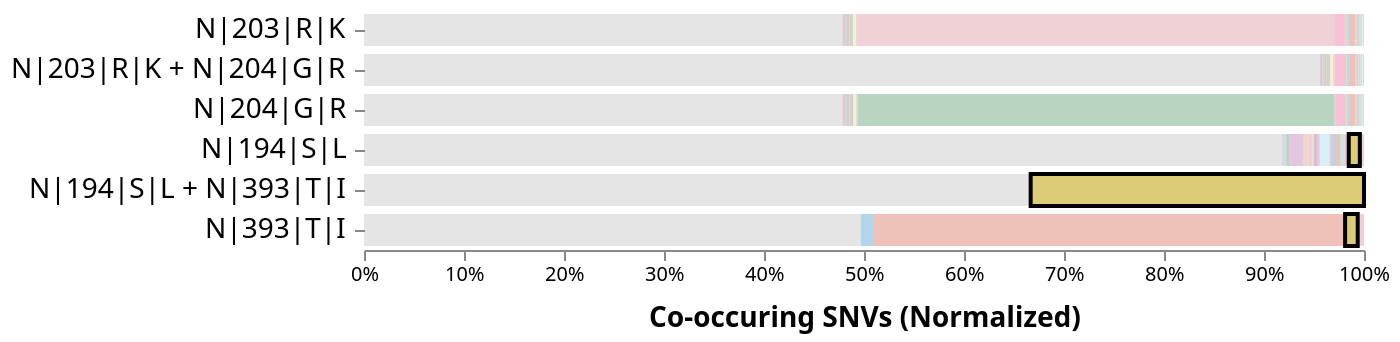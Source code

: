 {
  "$schema": "https://vega.github.io/schema/vega/v5.json",
  "description": "A basic stacked bar chart example.",
  "width": 500,
  "padding": 5,
  "autosize": "pad",

  "signals": [
    { "name": "rangeStep", "value": 20 },
    { "name": "innerPadding", "value": 0.2 },
    { "name": "outerPadding", "value": 0.1 },
    { "name": "stackOffset", "value": "normalize" },
    { "name": "xLabel", "value": "Co-occuring SNVs (Normalized)" },
    { "name": "xFormat", "value": "%" },
    {
      "name": "hoverGroup",
      "value": null,
      "on": [
        {
          "events": "@locationbars:mouseover!",
          "update": "{group: datum.snv}"
        },
        {
          "events": "@locationbars:mouseout!",
          "update": "null"
        }
      ]
    },
    { "name": "height", "update": "yExtent[1]" },
    {
      "name": "clearGroup",
      "value": true,
      "comment": "If clicking on anything but a location bar, then clear the selection (by clearing the 'selection' data object)",
      "on": [
        {
          "events": "mouseup[!event.item]",
          "update": "true",
          "force": true
        }
      ]
    },
    {
      "name": "shiftGroup",
      "value": false,
      "comment": "Track whether or not the shift key is pressed. Used to select multiple locations by holding down shift before clicking",
      "on": [
        {
          "events": "@locationbars:click",
          "update": "event.shiftKey",
          "force": true
        }
      ]
    },
    {
      "name": "clickedGroups",
      "value": null,
      "comment": "Track clicks on the location bars, for selection purposes",
      "on": [
        {
          "events": "@locationbars:click",
          "update": "{group: datum.snv}",
          "force": true
        }
      ]
    }
  ],

  "data": [
    {
      "name": "selectedGroups",
      "values": [
        {"group": "N|62|E|V"}
      ],
      "on": [
        { "trigger": "clearGroup", "remove": true },
        { "trigger": "!shiftGroup", "remove": true },
        { "trigger": "!shiftGroup && clickedGroups", "insert": "clickedGroups" },
        { "trigger": "shiftGroup && clickedGroups", "toggle": "clickedGroups" }
      ]
    },
    {
      "name": "cooccurrence_data",
      "format": {
        "parse": {
          "combi": "string",
          "snv": "string",
          "count": "number"
        }
      },
      "values": [{"combi":"N|203|R|K","snv":"None","color":"#AAA","count":2084},{"combi":"N|203|R|K","snv":"N|204|G|R","color":"#cc6677","count":2077},{"combi":"N|203|R|K","snv":"N|292|I|T","color":"#cc3311","count":25},{"combi":"N|203|R|K","snv":"N|366|T|I","color":"#009988","count":2},{"combi":"N|203|R|K","snv":"N|151|P|S","color":"#ee3377","count":1},{"combi":"N|203|R|K","snv":"N|191|R|L","color":"#44aa99","count":1},{"combi":"N|203|R|K","snv":"N|193|S|I","color":"#ddcc77","count":13},{"combi":"N|203|R|K","snv":"N|30|G|R","color":"#cc6677","count":7},{"combi":"N|203|R|K","snv":"N|232|S|T","color":"#ddcc77","count":1},{"combi":"N|203|R|K","snv":"N|187|S|L","color":"#cc6677","count":1},{"combi":"N|203|R|K","snv":"N|243|G|C","color":"#44aa99","count":3},{"combi":"N|203|R|K","snv":"N|80|P|S","color":"#aa4499","count":1},{"combi":"N|203|R|K","snv":"N|300|H|Q","color":"#44aa99","count":1},{"combi":"N|203|R|K","snv":"N|103|D|Y","color":"#ddcc77","count":1},{"combi":"N|203|R|K","snv":"N|169|K|R","color":"#cc3311","count":4},{"combi":"N|203|R|K","snv":"N|185|R|C","color":"#332288","count":1},{"combi":"N|203|R|K","snv":"N|416|S|L","color":"#ddcc77","count":1},{"combi":"N|203|R|K","snv":"N|144|D|H","color":"#999933","count":1},{"combi":"N|203|R|K","snv":"N|182|A|S","color":"#009988","count":4},{"combi":"N|203|R|K","snv":"N|229|Q|H","color":"#ee3377","count":41},{"combi":"N|203|R|K","snv":"N|24|T|I","color":"#aa4499","count":1},{"combi":"N|203|R|K","snv":"N|37|S|L","color":"#aa4499","count":1},{"combi":"N|203|R|K","snv":"N|208|A|G","color":"#cc3311","count":1},{"combi":"N|203|R|K","snv":"N|156|A|S","color":"#117733","count":3},{"combi":"N|203|R|K","snv":"N|385|R|I","color":"#999933","count":1},{"combi":"N|203|R|K","snv":"N|93|R|L","color":"#44aa99","count":1},{"combi":"N|203|R|K","snv":"N|271|T|I","color":"#ee3377","count":1},{"combi":"N|203|R|K","snv":"N|14|R|H","color":"#009988","count":5},{"combi":"N|203|R|K","snv":"N|199|P|S","color":"#999933","count":1},{"combi":"N|203|R|K","snv":"N|329|T|M","color":"#aa4499","count":2},{"combi":"N|203|R|K","snv":"N|151|P|L","color":"#cc3311","count":8},{"combi":"N|203|R|K","snv":"N|334|T|I","color":"#332288","count":1},{"combi":"N|203|R|K","snv":"N|119|A|V","color":"#0077bb","count":1},{"combi":"N|203|R|K","snv":"N|373|K|N","color":"#33bbee","count":2},{"combi":"N|203|R|K","snv":"N|46|P|S","color":"#332288","count":1},{"combi":"N|203|R|K","snv":"N|155|A|V","color":"#44aa99","count":3},{"combi":"N|203|R|K","snv":"N|294|Q|L","color":"#ee3377","count":2},{"combi":"N|203|R|K","snv":"N|134|A|V","color":"#882255","count":3},{"combi":"N|203|R|K","snv":"N|251|A|S","color":"#33bbee","count":1},{"combi":"N|203|R|K","snv":"N|202|S|C","color":"#ee7733","count":1},{"combi":"N|203|R|K","snv":"N|202|S|T","color":"#88ccee","count":1},{"combi":"N|203|R|K","snv":"N|325|T|I","color":"#117733","count":3},{"combi":"N|203|R|K","snv":"N|238|G|S","color":"#cc3311","count":5},{"combi":"N|203|R|K","snv":"N|139|L|F","color":"#009988","count":3},{"combi":"N|203|R|K","snv":"N|382|L|S","color":"#ee3377","count":1},{"combi":"N|203|R|K","snv":"N|76|T|I","color":"#44aa99","count":1},{"combi":"N|203|R|K","snv":"N|386|Q|H","color":"#ddcc77","count":2},{"combi":"N|203|R|K","snv":"N|144|D|Y","color":"#cc6677","count":1},{"combi":"N|203|R|K","snv":"N|19|G|E","color":"#cc6677","count":1},{"combi":"N|203|R|K","snv":"N|326|P|L","color":"#999933","count":1},{"combi":"N|203|R|K","snv":"N|398|A|V","color":"#ddcc77","count":1},{"combi":"N|203|R|K","snv":"N|122|P|H","color":"#ee3377","count":4},{"combi":"N|203|R|K","snv":"N|377|D|Y","color":"#44aa99","count":6},{"combi":"N|203|R|K","snv":"N|326|P|S","color":"#ddcc77","count":1},{"combi":"N|203|R|K","snv":"N|212|G|V","color":"#009988","count":1},{"combi":"N|203|R|K","snv":"N|210|M|I","color":"#cc6677","count":2},{"combi":"N|203|R|K","snv":"N|145|H|Y","color":"#aa4499","count":2},{"combi":"N|203|R|K","snv":"N|251|A|V","color":"#009988","count":9},{"combi":"N|203|R|K","snv":"N|362|T|I","color":"#999933","count":1},{"combi":"N|203|R|K","snv":"N|195|R|T","color":"#cc3311","count":1},{"combi":"N|203|R|K + N|204|G|R","snv":"None","color":"#AAA","count":4154},{"combi":"N|203|R|K + N|204|G|R","snv":"N|292|I|T","color":"#cc3311","count":25},{"combi":"N|203|R|K + N|204|G|R","snv":"N|366|T|I","color":"#009988","count":2},{"combi":"N|203|R|K + N|204|G|R","snv":"N|151|P|S","color":"#ee3377","count":1},{"combi":"N|203|R|K + N|204|G|R","snv":"N|191|R|L","color":"#44aa99","count":1},{"combi":"N|203|R|K + N|204|G|R","snv":"N|193|S|I","color":"#ddcc77","count":13},{"combi":"N|203|R|K + N|204|G|R","snv":"N|30|G|R","color":"#cc6677","count":7},{"combi":"N|203|R|K + N|204|G|R","snv":"N|187|S|L","color":"#cc6677","count":1},{"combi":"N|203|R|K + N|204|G|R","snv":"N|243|G|C","color":"#44aa99","count":3},{"combi":"N|203|R|K + N|204|G|R","snv":"N|80|P|S","color":"#aa4499","count":1},{"combi":"N|203|R|K + N|204|G|R","snv":"N|300|H|Q","color":"#44aa99","count":1},{"combi":"N|203|R|K + N|204|G|R","snv":"N|103|D|Y","color":"#ddcc77","count":1},{"combi":"N|203|R|K + N|204|G|R","snv":"N|169|K|R","color":"#cc3311","count":4},{"combi":"N|203|R|K + N|204|G|R","snv":"N|185|R|C","color":"#332288","count":1},{"combi":"N|203|R|K + N|204|G|R","snv":"N|416|S|L","color":"#ddcc77","count":1},{"combi":"N|203|R|K + N|204|G|R","snv":"N|144|D|H","color":"#999933","count":1},{"combi":"N|203|R|K + N|204|G|R","snv":"N|229|Q|H","color":"#ee3377","count":41},{"combi":"N|203|R|K + N|204|G|R","snv":"N|182|A|S","color":"#009988","count":3},{"combi":"N|203|R|K + N|204|G|R","snv":"N|24|T|I","color":"#aa4499","count":1},{"combi":"N|203|R|K + N|204|G|R","snv":"N|208|A|G","color":"#cc3311","count":1},{"combi":"N|203|R|K + N|204|G|R","snv":"N|156|A|S","color":"#117733","count":3},{"combi":"N|203|R|K + N|204|G|R","snv":"N|385|R|I","color":"#999933","count":1},{"combi":"N|203|R|K + N|204|G|R","snv":"N|93|R|L","color":"#44aa99","count":1},{"combi":"N|203|R|K + N|204|G|R","snv":"N|271|T|I","color":"#ee3377","count":1},{"combi":"N|203|R|K + N|204|G|R","snv":"N|14|R|H","color":"#009988","count":5},{"combi":"N|203|R|K + N|204|G|R","snv":"N|199|P|S","color":"#999933","count":1},{"combi":"N|203|R|K + N|204|G|R","snv":"N|329|T|M","color":"#aa4499","count":2},{"combi":"N|203|R|K + N|204|G|R","snv":"N|151|P|L","color":"#cc3311","count":8},{"combi":"N|203|R|K + N|204|G|R","snv":"N|334|T|I","color":"#332288","count":1},{"combi":"N|203|R|K + N|204|G|R","snv":"N|119|A|V","color":"#0077bb","count":1},{"combi":"N|203|R|K + N|204|G|R","snv":"N|373|K|N","color":"#33bbee","count":2},{"combi":"N|203|R|K + N|204|G|R","snv":"N|46|P|S","color":"#332288","count":1},{"combi":"N|203|R|K + N|204|G|R","snv":"N|155|A|V","color":"#44aa99","count":3},{"combi":"N|203|R|K + N|204|G|R","snv":"N|294|Q|L","color":"#ee3377","count":2},{"combi":"N|203|R|K + N|204|G|R","snv":"N|134|A|V","color":"#882255","count":3},{"combi":"N|203|R|K + N|204|G|R","snv":"N|251|A|S","color":"#33bbee","count":1},{"combi":"N|203|R|K + N|204|G|R","snv":"N|202|S|C","color":"#ee7733","count":1},{"combi":"N|203|R|K + N|204|G|R","snv":"N|202|S|T","color":"#88ccee","count":1},{"combi":"N|203|R|K + N|204|G|R","snv":"N|325|T|I","color":"#117733","count":3},{"combi":"N|203|R|K + N|204|G|R","snv":"N|238|G|S","color":"#cc3311","count":5},{"combi":"N|203|R|K + N|204|G|R","snv":"N|139|L|F","color":"#009988","count":3},{"combi":"N|203|R|K + N|204|G|R","snv":"N|382|L|S","color":"#ee3377","count":1},{"combi":"N|203|R|K + N|204|G|R","snv":"N|76|T|I","color":"#44aa99","count":1},{"combi":"N|203|R|K + N|204|G|R","snv":"N|386|Q|H","color":"#ddcc77","count":2},{"combi":"N|203|R|K + N|204|G|R","snv":"N|144|D|Y","color":"#cc6677","count":1},{"combi":"N|203|R|K + N|204|G|R","snv":"N|19|G|E","color":"#cc6677","count":1},{"combi":"N|203|R|K + N|204|G|R","snv":"N|326|P|L","color":"#999933","count":1},{"combi":"N|203|R|K + N|204|G|R","snv":"N|398|A|V","color":"#ddcc77","count":1},{"combi":"N|203|R|K + N|204|G|R","snv":"N|122|P|H","color":"#ee3377","count":4},{"combi":"N|203|R|K + N|204|G|R","snv":"N|377|D|Y","color":"#44aa99","count":6},{"combi":"N|203|R|K + N|204|G|R","snv":"N|326|P|S","color":"#ddcc77","count":1},{"combi":"N|203|R|K + N|204|G|R","snv":"N|212|G|V","color":"#009988","count":1},{"combi":"N|203|R|K + N|204|G|R","snv":"N|210|M|I","color":"#cc6677","count":2},{"combi":"N|203|R|K + N|204|G|R","snv":"N|145|H|Y","color":"#aa4499","count":2},{"combi":"N|203|R|K + N|204|G|R","snv":"N|251|A|V","color":"#009988","count":9},{"combi":"N|203|R|K + N|204|G|R","snv":"N|362|T|I","color":"#999933","count":1},{"combi":"N|203|R|K + N|204|G|R","snv":"N|195|R|T","color":"#cc3311","count":1},{"combi":"N|204|G|R","snv":"N|203|R|K","color":"#117733","count":2077},{"combi":"N|204|G|R","snv":"None","color":"#AAA","count":2084},{"combi":"N|204|G|R","snv":"N|292|I|T","color":"#cc3311","count":25},{"combi":"N|204|G|R","snv":"N|366|T|I","color":"#009988","count":2},{"combi":"N|204|G|R","snv":"N|151|P|S","color":"#ee3377","count":1},{"combi":"N|204|G|R","snv":"N|185|R|C","color":"#332288","count":3},{"combi":"N|204|G|R","snv":"N|191|R|L","color":"#44aa99","count":1},{"combi":"N|204|G|R","snv":"N|193|S|I","color":"#ddcc77","count":13},{"combi":"N|204|G|R","snv":"N|30|G|R","color":"#cc6677","count":7},{"combi":"N|204|G|R","snv":"N|187|S|L","color":"#cc6677","count":1},{"combi":"N|204|G|R","snv":"N|243|G|C","color":"#44aa99","count":3},{"combi":"N|204|G|R","snv":"N|80|P|S","color":"#aa4499","count":1},{"combi":"N|204|G|R","snv":"N|300|H|Q","color":"#44aa99","count":1},{"combi":"N|204|G|R","snv":"N|103|D|Y","color":"#ddcc77","count":1},{"combi":"N|204|G|R","snv":"N|169|K|R","color":"#cc3311","count":4},{"combi":"N|204|G|R","snv":"N|416|S|L","color":"#ddcc77","count":1},{"combi":"N|204|G|R","snv":"N|144|D|H","color":"#999933","count":1},{"combi":"N|204|G|R","snv":"N|229|Q|H","color":"#ee3377","count":41},{"combi":"N|204|G|R","snv":"N|182|A|S","color":"#009988","count":3},{"combi":"N|204|G|R","snv":"N|24|T|I","color":"#aa4499","count":1},{"combi":"N|204|G|R","snv":"N|208|A|G","color":"#cc3311","count":1},{"combi":"N|204|G|R","snv":"N|156|A|S","color":"#117733","count":3},{"combi":"N|204|G|R","snv":"N|385|R|I","color":"#999933","count":1},{"combi":"N|204|G|R","snv":"N|9|Q|H","color":"#cc6677","count":1},{"combi":"N|204|G|R","snv":"N|93|R|L","color":"#44aa99","count":1},{"combi":"N|204|G|R","snv":"N|271|T|I","color":"#ee3377","count":1},{"combi":"N|204|G|R","snv":"N|14|R|H","color":"#009988","count":5},{"combi":"N|204|G|R","snv":"N|199|P|S","color":"#999933","count":1},{"combi":"N|204|G|R","snv":"N|329|T|M","color":"#aa4499","count":2},{"combi":"N|204|G|R","snv":"N|151|P|L","color":"#cc3311","count":8},{"combi":"N|204|G|R","snv":"N|334|T|I","color":"#332288","count":1},{"combi":"N|204|G|R","snv":"N|119|A|V","color":"#0077bb","count":1},{"combi":"N|204|G|R","snv":"N|373|K|N","color":"#33bbee","count":2},{"combi":"N|204|G|R","snv":"N|46|P|S","color":"#332288","count":1},{"combi":"N|204|G|R","snv":"N|155|A|V","color":"#44aa99","count":3},{"combi":"N|204|G|R","snv":"N|294|Q|L","color":"#ee3377","count":2},{"combi":"N|204|G|R","snv":"N|134|A|V","color":"#882255","count":3},{"combi":"N|204|G|R","snv":"N|251|A|S","color":"#33bbee","count":1},{"combi":"N|204|G|R","snv":"N|202|S|C","color":"#ee7733","count":1},{"combi":"N|204|G|R","snv":"N|202|S|T","color":"#88ccee","count":1},{"combi":"N|204|G|R","snv":"N|325|T|I","color":"#117733","count":3},{"combi":"N|204|G|R","snv":"N|238|G|S","color":"#cc3311","count":5},{"combi":"N|204|G|R","snv":"N|139|L|F","color":"#009988","count":3},{"combi":"N|204|G|R","snv":"N|382|L|S","color":"#ee3377","count":1},{"combi":"N|204|G|R","snv":"N|76|T|I","color":"#44aa99","count":1},{"combi":"N|204|G|R","snv":"N|386|Q|H","color":"#ddcc77","count":2},{"combi":"N|204|G|R","snv":"N|144|D|Y","color":"#cc6677","count":1},{"combi":"N|204|G|R","snv":"N|19|G|E","color":"#cc6677","count":1},{"combi":"N|204|G|R","snv":"N|326|P|L","color":"#999933","count":1},{"combi":"N|204|G|R","snv":"N|398|A|V","color":"#ddcc77","count":1},{"combi":"N|204|G|R","snv":"N|122|P|H","color":"#ee3377","count":4},{"combi":"N|204|G|R","snv":"N|377|D|Y","color":"#44aa99","count":6},{"combi":"N|204|G|R","snv":"N|326|P|S","color":"#ddcc77","count":1},{"combi":"N|204|G|R","snv":"N|212|G|V","color":"#009988","count":1},{"combi":"N|204|G|R","snv":"N|210|M|I","color":"#cc6677","count":2},{"combi":"N|204|G|R","snv":"N|145|H|Y","color":"#aa4499","count":2},{"combi":"N|204|G|R","snv":"N|251|A|V","color":"#009988","count":9},{"combi":"N|204|G|R","snv":"N|362|T|I","color":"#999933","count":1},{"combi":"N|204|G|R","snv":"N|195|R|T","color":"#cc3311","count":1},{"combi":"N|194|S|L","snv":"None","color":"#AAA","count":662},{"combi":"N|194|S|L","snv":"N|34|G|W","color":"#cc3311","count":1},{"combi":"N|194|S|L","snv":"N|365|P|L","color":"#0077bb","count":2},{"combi":"N|194|S|L","snv":"N|62|E|V","color":"#ddcc77","count":8},{"combi":"N|194|S|L","snv":"N|413|S|I","color":"#88ccee","count":1},{"combi":"N|194|S|L","snv":"N|251|A|S","color":"#33bbee","count":1},{"combi":"N|194|S|L","snv":"N|205|T|I","color":"#aa4499","count":10},{"combi":"N|194|S|L","snv":"N|343|D|Y","color":"#cc6677","count":1},{"combi":"N|194|S|L","snv":"N|367|E|D","color":"#cc3311","count":3},{"combi":"N|194|S|L","snv":"N|234|M|I","color":"#cc6677","count":2},{"combi":"N|194|S|L","snv":"N|282|T|I","color":"#882255","count":2},{"combi":"N|194|S|L","snv":"N|383|P|S","color":"#44aa99","count":1},{"combi":"N|194|S|L","snv":"N|20|P|L","color":"#999933","count":1},{"combi":"N|194|S|L","snv":"N|348|D|H","color":"#0077bb","count":1},{"combi":"N|194|S|L","snv":"N|377|D|Y","color":"#44aa99","count":2},{"combi":"N|194|S|L","snv":"N|270|V|L","color":"#ee7733","count":1},{"combi":"N|194|S|L","snv":"N|7|Q|K","color":"#ddcc77","count":1},{"combi":"N|194|S|L","snv":"N|289|Q|H","color":"#aa4499","count":1},{"combi":"N|194|S|L","snv":"N|9|Q|H","color":"#cc6677","count":2},{"combi":"N|194|S|L","snv":"N|393|T|I","color":"#ee3377","count":2},{"combi":"N|194|S|L","snv":"N|334|T|K","color":"#88ccee","count":7},{"combi":"N|194|S|L","snv":"N|239|Q|L","color":"#ee3377","count":1},{"combi":"N|194|S|L","snv":"N|128|D|H","color":"#44aa99","count":2},{"combi":"N|194|S|L","snv":"N|142|P|S","color":"#117733","count":2},{"combi":"N|194|S|L","snv":"N|238|G|C","color":"#ee7733","count":2},{"combi":"N|194|S|L","snv":"N|119|A|S","color":"#aa4499","count":1},{"combi":"N|194|S|L","snv":"N|329|T|M","color":"#aa4499","count":1},{"combi":"N|194|S|L + N|393|T|I","snv":"N|62|E|V","color":"#ddcc77","count":2},{"combi":"N|194|S|L + N|393|T|I","snv":"None","color":"#AAA","count":4},{"combi":"N|393|T|I","snv":"N|208|A|G","color":"#cc3311","count":75},{"combi":"N|393|T|I","snv":"None","color":"#AAA","count":79},{"combi":"N|393|T|I","snv":"N|63|D|N","color":"#cc6677","count":1},{"combi":"N|393|T|I","snv":"N|62|E|V","color":"#ddcc77","count":2},{"combi":"N|393|T|I","snv":"N|194|S|L","color":"#0077bb","count":2}],
      "transform": [
        {
          "type": "stack",
          "groupby": ["combi"],
          "sort": { "field": "snv" },
          "field": "count",
          "offset": { "signal": "stackOffset" }
        }
      ]
    },
    {
      "name": "location_bars",
      "source": "cooccurrence_data",
      "transform": [
        {
          "type": "aggregate",
          "groupby": ["combi"]
        },
        {
          "type": "formula",
          "as": "span",
          "expr": "rangeStep * bandspace(1, innerPadding, outerPadding)"
        },
        {
          "type": "stack",
          "field": "span"
        },
        {
          "type": "extent",
          "field": "y1",
          "signal": "yExtent"
        }
      ]
    }
  ],

  "scales": [
    {
      "name": "yscale",
      "type": "band",
      "round": true,
      "range": { "step": { "signal": "rangeStep" } },
      "domain": { "data": "location_bars", "field": "combi" },
      "paddingInner": { "signal": "innerPadding" },
      "paddingOuter": { "signal": "outerPadding" }
    },
    {
      "name": "xscale",
      "type": "linear",
      "range": "width",
      "nice": true,
      "zero": true,
      "domain": { "data": "cooccurrence_data", "field": "y1" }
    }
  ],

  "axes": [
    {
      "orient": "bottom",
      "scale": "xscale",
      "zindex": 1,
      "format": { "signal": "xFormat" },

      "title": { "signal": "xLabel" },
      "titleFontSize": 14,
      "titlePadding": 10
    },
    {
      "orient": "left",
      "scale": "yscale",
      "domain": false,
      "zindex": 1,
      "labelFontSize": 14,
      "labelLimit": 200,
      "labelPadding": 4
    }
  ],

  "marks": [
    {
      "name": "layer0",
      "type": "group",
      "encode": {
        "update": {
          "width": {"signal": "width"},
          "height": {"signal": "height"}
        }
      },
      "marks": [
        {
          "name": "locationbars",
          "type": "rect",
          "from": { "data": "cooccurrence_data" },
          "encode": {
            "enter": {
              "strokeWidth": { "value": 2 },
              "fill": {"field": "color"},
              "tooltip": {
                "signal": "{title: datum.snv}"
              }
            },
            "update": {
              "y": { "scale": "yscale", "field": "combi" },
              "height": { "scale": "yscale", "band": 1 },
              "x": { "scale": "xscale", "field": "y1" },
              "x2": { "scale": "xscale", "field": "y0" },
              "fillOpacity": [
                {
                  "test": "hoverGroup && hoverGroup.group == datum.snv",
                  "value": 0.7
                },
                {
                  "test": "!length(data('selectedGroups')) || indata('selectedGroups', 'group', datum.snv)",
                  "value": 1.0
                },
                { "value": 0.3 }
              ],
              "stroke": [
                {
                  "test": "hoverGroup && hoverGroup.group == datum.snv",
                  "value": "#333"
                },
                {
                  "test": "indata('selectedGroups', 'group', datum.snv)",
                  "value": "#000"
                },
                { "value": "transparent" }
              ],
              "strokeDash": [
                {
                  "test": "hoverGroup && hoverGroup.group == datum.snv",
                  "value": [4, 4]
                },
                {"value": [0, 0]}
              ],
              "zindex": [
                {
                  "test": "hoverGroup && hoverGroup.group == datum.snv",
                  "value": 4
                },
                {
                  "test": "indata('selectedGroups', 'group', datum.snv)",
                  "value": 3
                },
                { "value": 1 }
              ]
            }
          }
        }
      ]
    }
  ]
}
